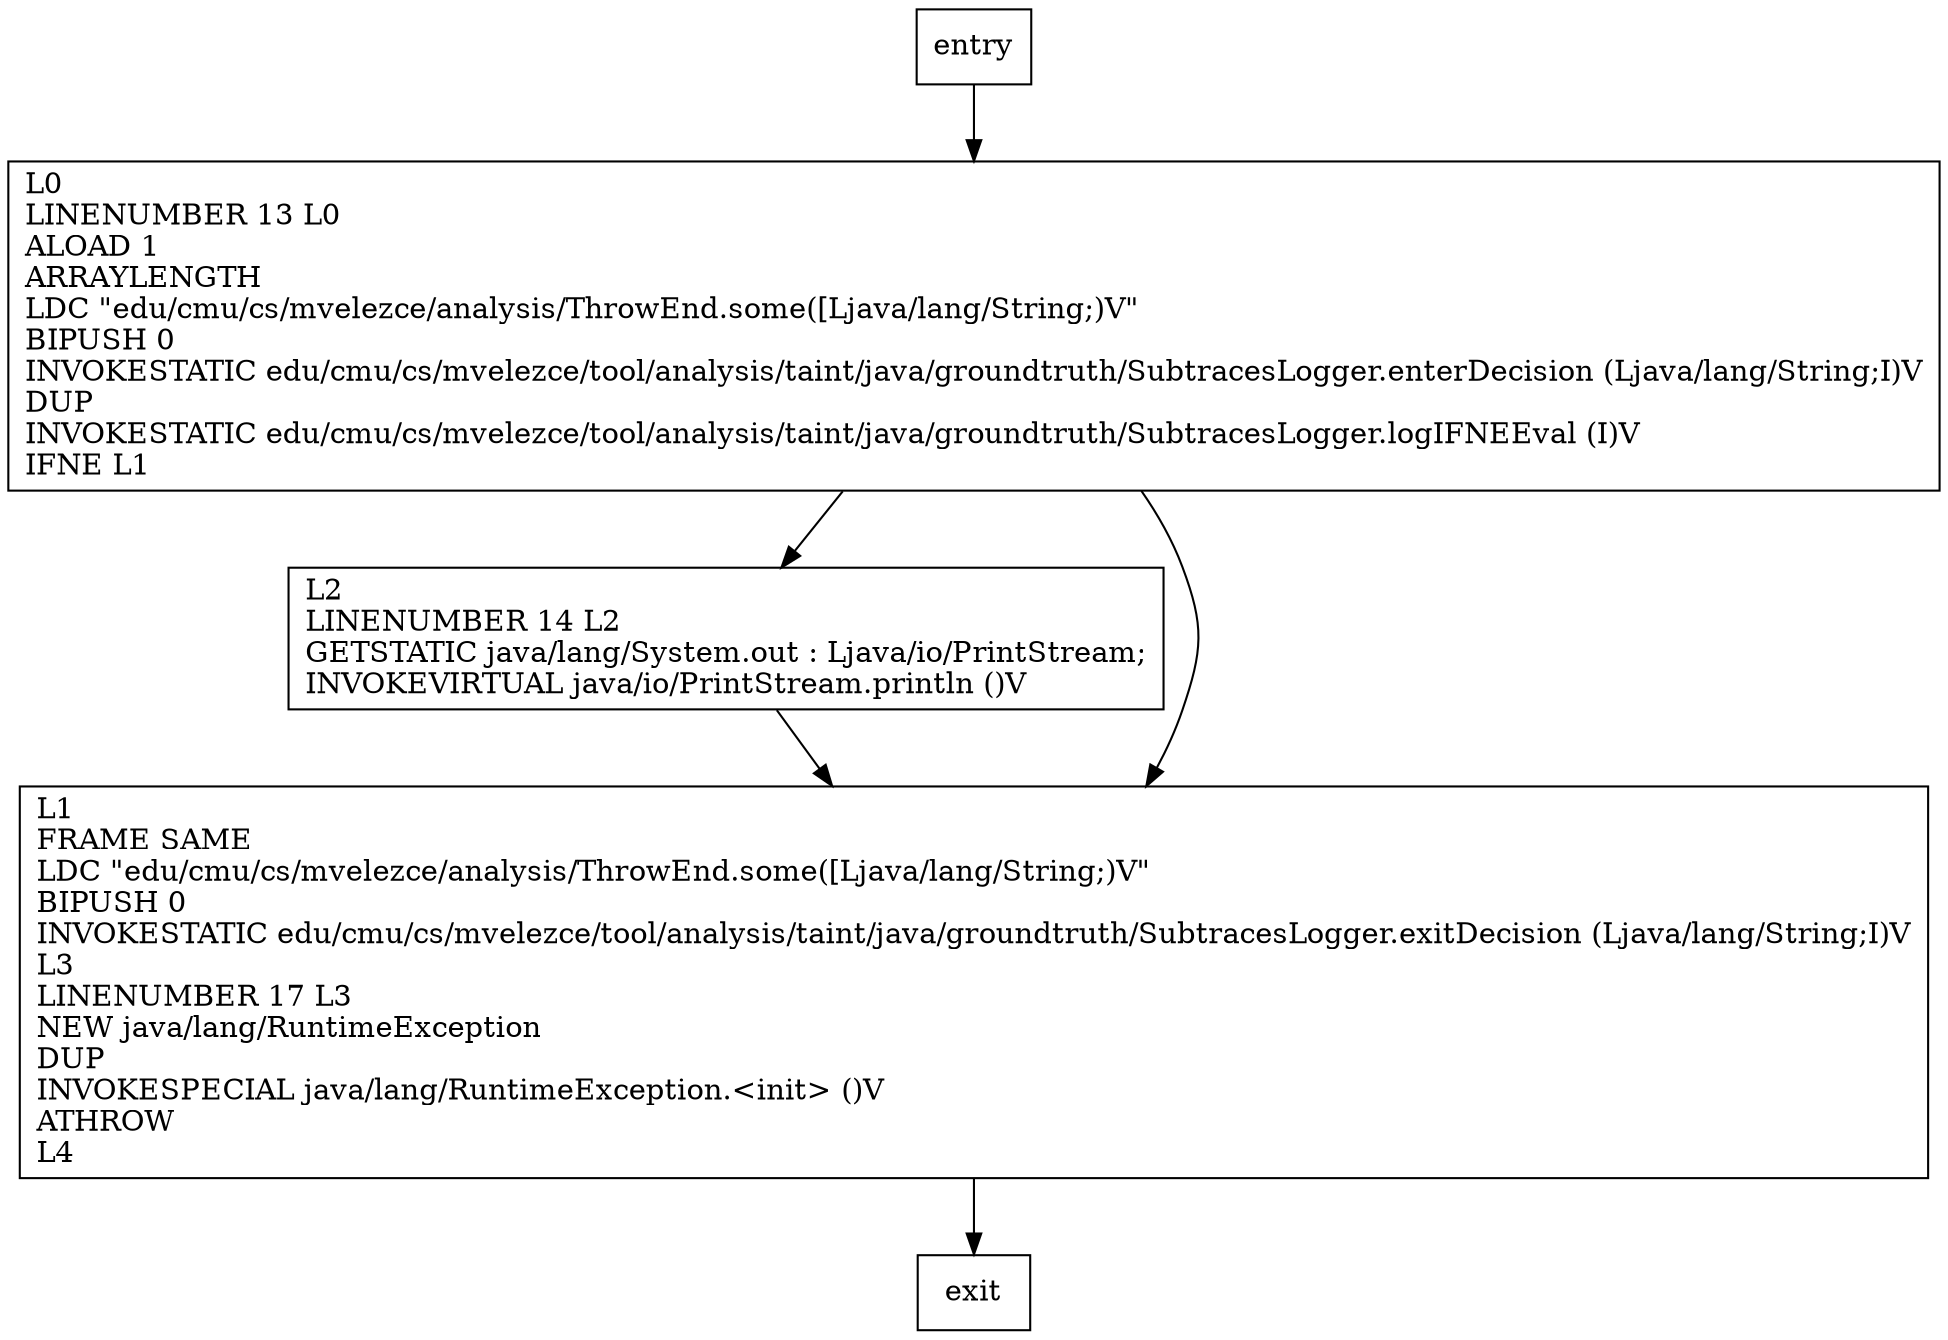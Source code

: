 digraph some {
node [shape=record];
1777207393 [label="L2\lLINENUMBER 14 L2\lGETSTATIC java/lang/System.out : Ljava/io/PrintStream;\lINVOKEVIRTUAL java/io/PrintStream.println ()V\l"];
275233868 [label="L1\lFRAME SAME\lLDC \"edu/cmu/cs/mvelezce/analysis/ThrowEnd.some([Ljava/lang/String;)V\"\lBIPUSH 0\lINVOKESTATIC edu/cmu/cs/mvelezce/tool/analysis/taint/java/groundtruth/SubtracesLogger.exitDecision (Ljava/lang/String;I)V\lL3\lLINENUMBER 17 L3\lNEW java/lang/RuntimeException\lDUP\lINVOKESPECIAL java/lang/RuntimeException.\<init\> ()V\lATHROW\lL4\l"];
545225642 [label="L0\lLINENUMBER 13 L0\lALOAD 1\lARRAYLENGTH\lLDC \"edu/cmu/cs/mvelezce/analysis/ThrowEnd.some([Ljava/lang/String;)V\"\lBIPUSH 0\lINVOKESTATIC edu/cmu/cs/mvelezce/tool/analysis/taint/java/groundtruth/SubtracesLogger.enterDecision (Ljava/lang/String;I)V\lDUP\lINVOKESTATIC edu/cmu/cs/mvelezce/tool/analysis/taint/java/groundtruth/SubtracesLogger.logIFNEEval (I)V\lIFNE L1\l"];
entry;
exit;
1777207393 -> 275233868;
entry -> 545225642;
275233868 -> exit;
545225642 -> 1777207393;
545225642 -> 275233868;
}
